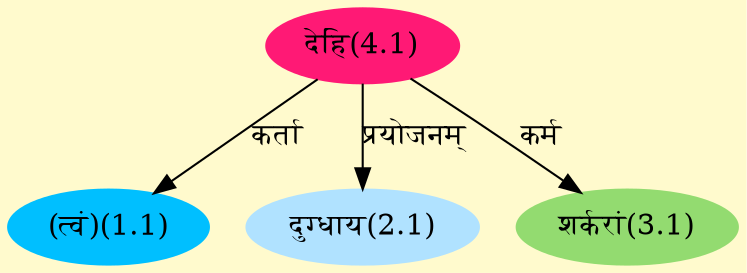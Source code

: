 digraph G{
rankdir=BT;
 compound=true;
 bgcolor="lemonchiffon1";
Node1_1 [style=filled, color="#00BFFF" label = "(त्वं)(1.1)"]
Node4_1 [style=filled, color="#FF1975" label = "देहि(4.1)"]
Node2_1 [style=filled, color="#B0E2FF" label = "दुग्धाय(2.1)"]
Node3_1 [style=filled, color="#93DB70" label = "शर्करां(3.1)"]
/* Start of Relations section */

Node1_1 -> Node4_1 [  label="कर्ता"  dir="back" ]
Node2_1 -> Node4_1 [  label="प्रयोजनम्"  dir="back" ]
Node3_1 -> Node4_1 [  label="कर्म"  dir="back" ]
}
